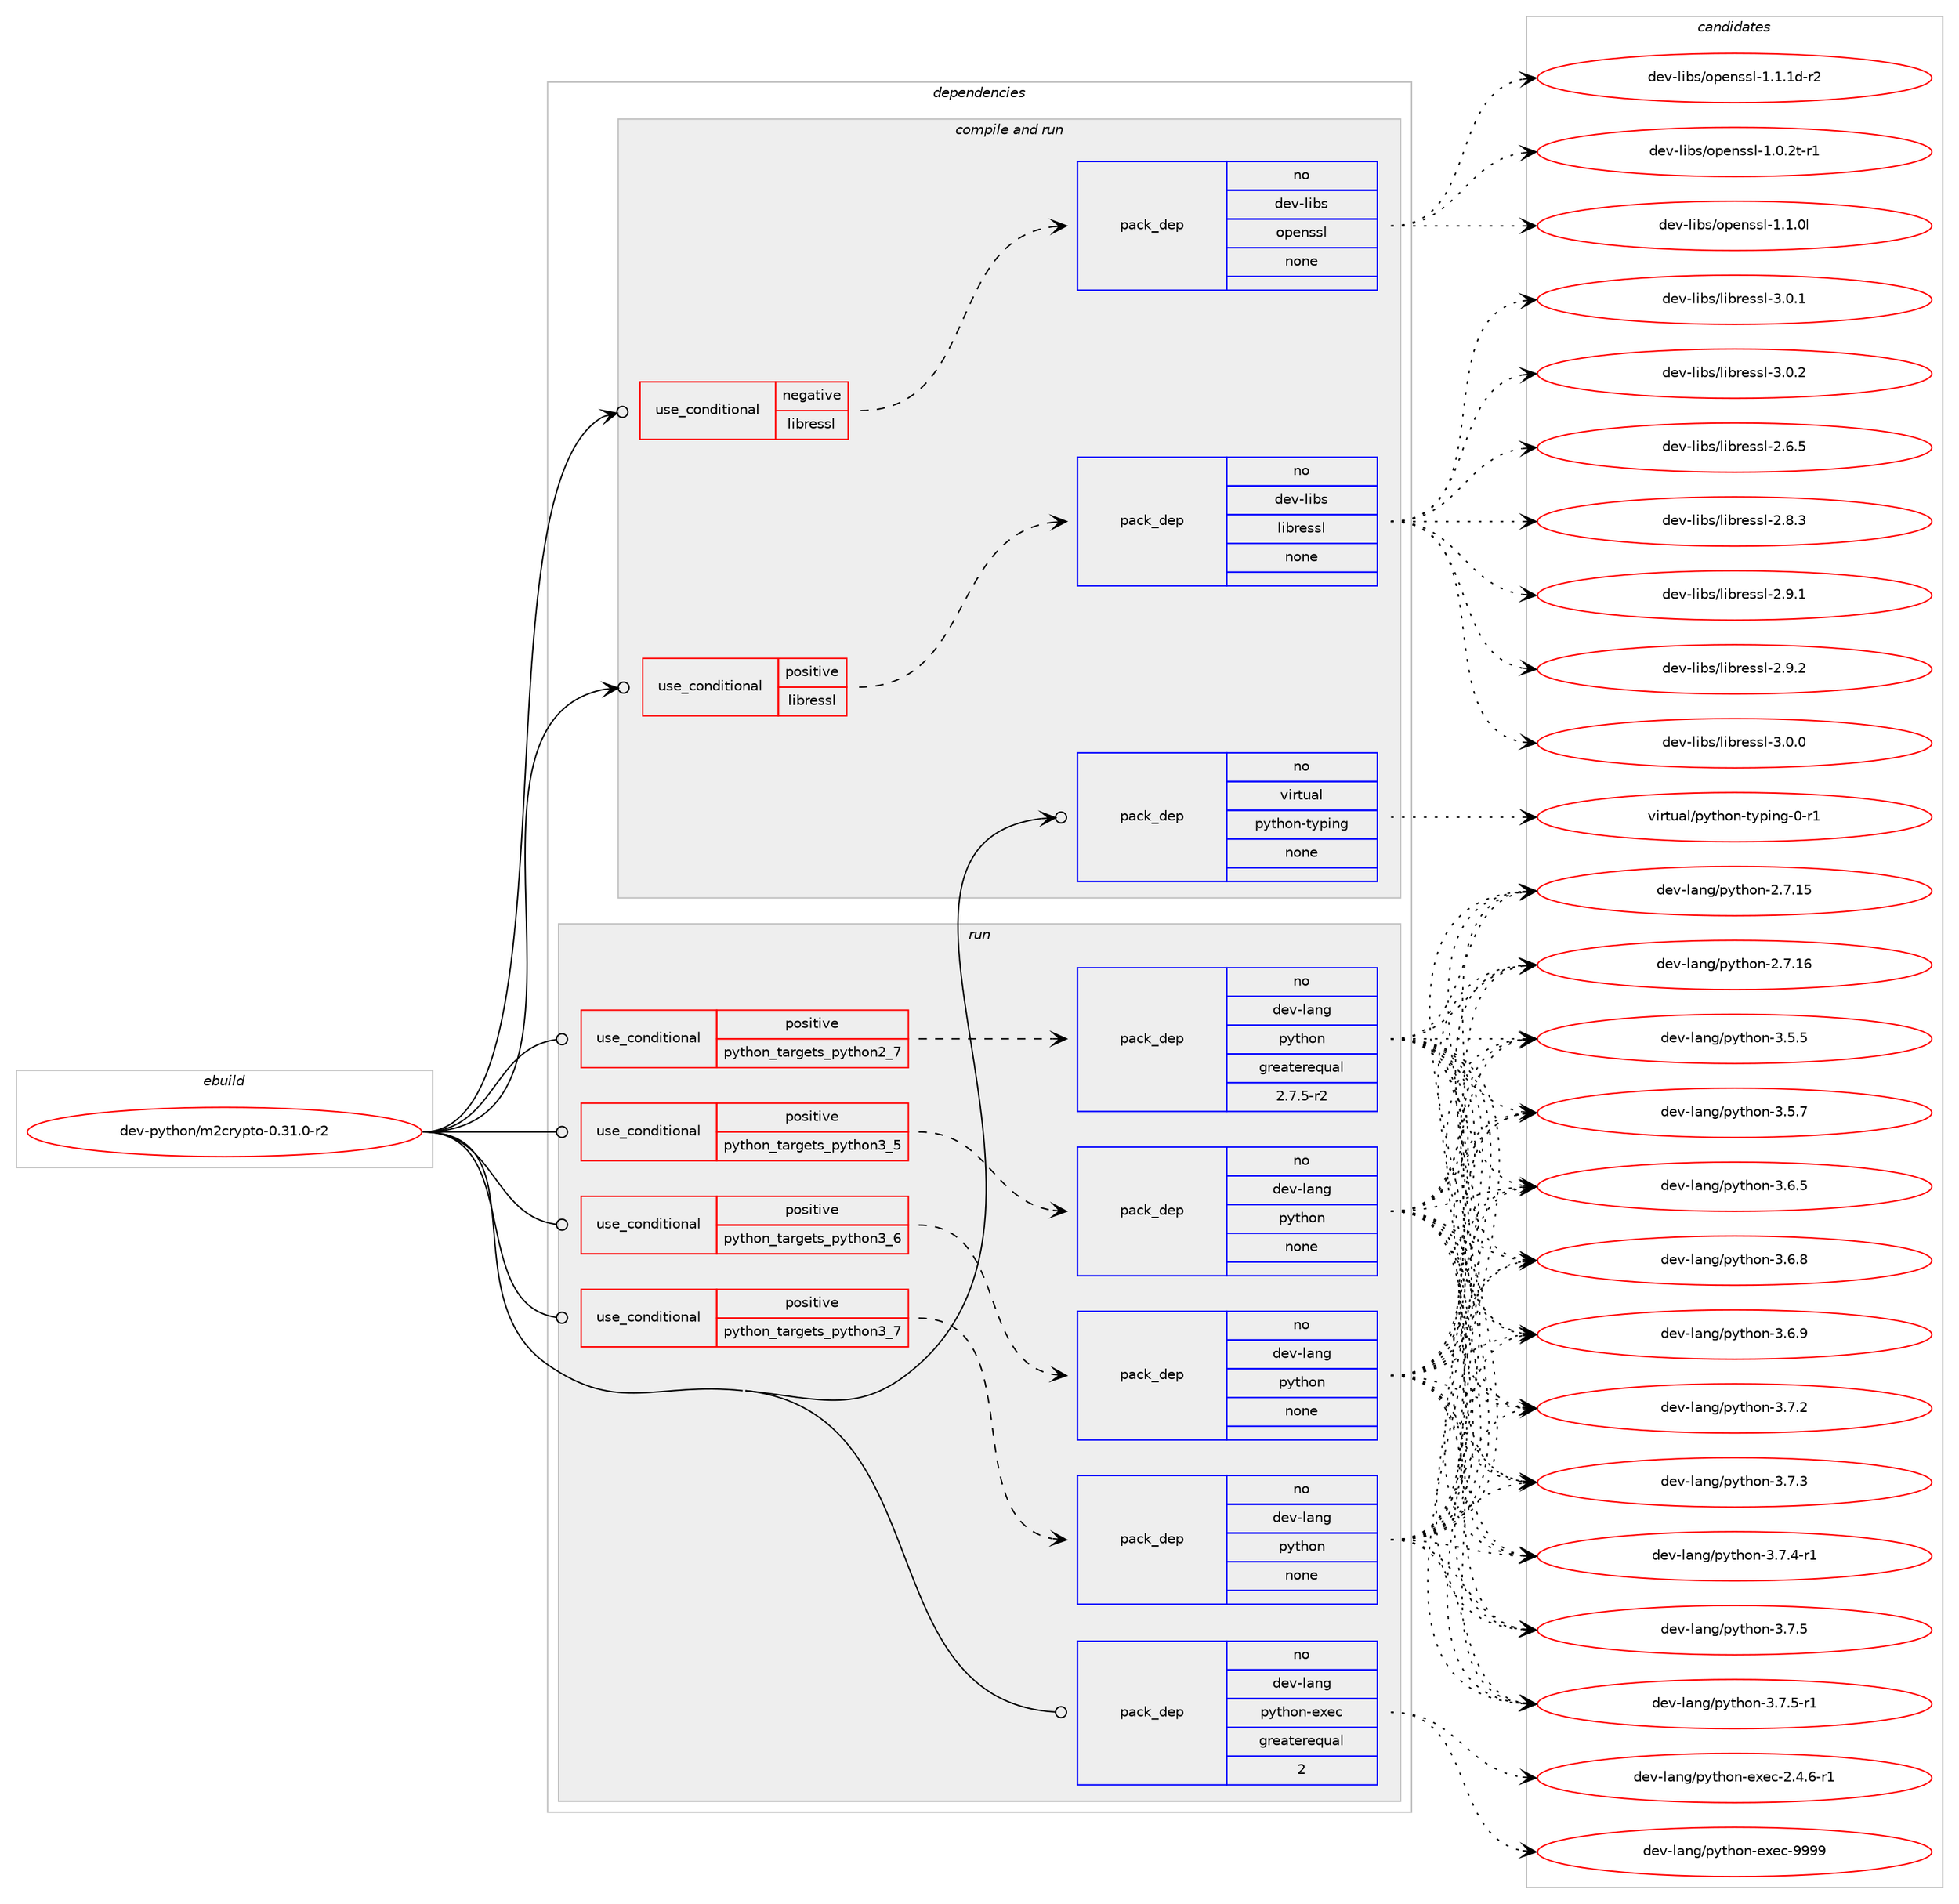 digraph prolog {

# *************
# Graph options
# *************

newrank=true;
concentrate=true;
compound=true;
graph [rankdir=LR,fontname=Helvetica,fontsize=10,ranksep=1.5];#, ranksep=2.5, nodesep=0.2];
edge  [arrowhead=vee];
node  [fontname=Helvetica,fontsize=10];

# **********
# The ebuild
# **********

subgraph cluster_leftcol {
color=gray;
rank=same;
label=<<i>ebuild</i>>;
id [label="dev-python/m2crypto-0.31.0-r2", color=red, width=4, href="../dev-python/m2crypto-0.31.0-r2.svg"];
}

# ****************
# The dependencies
# ****************

subgraph cluster_midcol {
color=gray;
label=<<i>dependencies</i>>;
subgraph cluster_compile {
fillcolor="#eeeeee";
style=filled;
label=<<i>compile</i>>;
}
subgraph cluster_compileandrun {
fillcolor="#eeeeee";
style=filled;
label=<<i>compile and run</i>>;
subgraph cond142206 {
dependency613639 [label=<<TABLE BORDER="0" CELLBORDER="1" CELLSPACING="0" CELLPADDING="4"><TR><TD ROWSPAN="3" CELLPADDING="10">use_conditional</TD></TR><TR><TD>negative</TD></TR><TR><TD>libressl</TD></TR></TABLE>>, shape=none, color=red];
subgraph pack459629 {
dependency613640 [label=<<TABLE BORDER="0" CELLBORDER="1" CELLSPACING="0" CELLPADDING="4" WIDTH="220"><TR><TD ROWSPAN="6" CELLPADDING="30">pack_dep</TD></TR><TR><TD WIDTH="110">no</TD></TR><TR><TD>dev-libs</TD></TR><TR><TD>openssl</TD></TR><TR><TD>none</TD></TR><TR><TD></TD></TR></TABLE>>, shape=none, color=blue];
}
dependency613639:e -> dependency613640:w [weight=20,style="dashed",arrowhead="vee"];
}
id:e -> dependency613639:w [weight=20,style="solid",arrowhead="odotvee"];
subgraph cond142207 {
dependency613641 [label=<<TABLE BORDER="0" CELLBORDER="1" CELLSPACING="0" CELLPADDING="4"><TR><TD ROWSPAN="3" CELLPADDING="10">use_conditional</TD></TR><TR><TD>positive</TD></TR><TR><TD>libressl</TD></TR></TABLE>>, shape=none, color=red];
subgraph pack459630 {
dependency613642 [label=<<TABLE BORDER="0" CELLBORDER="1" CELLSPACING="0" CELLPADDING="4" WIDTH="220"><TR><TD ROWSPAN="6" CELLPADDING="30">pack_dep</TD></TR><TR><TD WIDTH="110">no</TD></TR><TR><TD>dev-libs</TD></TR><TR><TD>libressl</TD></TR><TR><TD>none</TD></TR><TR><TD></TD></TR></TABLE>>, shape=none, color=blue];
}
dependency613641:e -> dependency613642:w [weight=20,style="dashed",arrowhead="vee"];
}
id:e -> dependency613641:w [weight=20,style="solid",arrowhead="odotvee"];
subgraph pack459631 {
dependency613643 [label=<<TABLE BORDER="0" CELLBORDER="1" CELLSPACING="0" CELLPADDING="4" WIDTH="220"><TR><TD ROWSPAN="6" CELLPADDING="30">pack_dep</TD></TR><TR><TD WIDTH="110">no</TD></TR><TR><TD>virtual</TD></TR><TR><TD>python-typing</TD></TR><TR><TD>none</TD></TR><TR><TD></TD></TR></TABLE>>, shape=none, color=blue];
}
id:e -> dependency613643:w [weight=20,style="solid",arrowhead="odotvee"];
}
subgraph cluster_run {
fillcolor="#eeeeee";
style=filled;
label=<<i>run</i>>;
subgraph cond142208 {
dependency613644 [label=<<TABLE BORDER="0" CELLBORDER="1" CELLSPACING="0" CELLPADDING="4"><TR><TD ROWSPAN="3" CELLPADDING="10">use_conditional</TD></TR><TR><TD>positive</TD></TR><TR><TD>python_targets_python2_7</TD></TR></TABLE>>, shape=none, color=red];
subgraph pack459632 {
dependency613645 [label=<<TABLE BORDER="0" CELLBORDER="1" CELLSPACING="0" CELLPADDING="4" WIDTH="220"><TR><TD ROWSPAN="6" CELLPADDING="30">pack_dep</TD></TR><TR><TD WIDTH="110">no</TD></TR><TR><TD>dev-lang</TD></TR><TR><TD>python</TD></TR><TR><TD>greaterequal</TD></TR><TR><TD>2.7.5-r2</TD></TR></TABLE>>, shape=none, color=blue];
}
dependency613644:e -> dependency613645:w [weight=20,style="dashed",arrowhead="vee"];
}
id:e -> dependency613644:w [weight=20,style="solid",arrowhead="odot"];
subgraph cond142209 {
dependency613646 [label=<<TABLE BORDER="0" CELLBORDER="1" CELLSPACING="0" CELLPADDING="4"><TR><TD ROWSPAN="3" CELLPADDING="10">use_conditional</TD></TR><TR><TD>positive</TD></TR><TR><TD>python_targets_python3_5</TD></TR></TABLE>>, shape=none, color=red];
subgraph pack459633 {
dependency613647 [label=<<TABLE BORDER="0" CELLBORDER="1" CELLSPACING="0" CELLPADDING="4" WIDTH="220"><TR><TD ROWSPAN="6" CELLPADDING="30">pack_dep</TD></TR><TR><TD WIDTH="110">no</TD></TR><TR><TD>dev-lang</TD></TR><TR><TD>python</TD></TR><TR><TD>none</TD></TR><TR><TD></TD></TR></TABLE>>, shape=none, color=blue];
}
dependency613646:e -> dependency613647:w [weight=20,style="dashed",arrowhead="vee"];
}
id:e -> dependency613646:w [weight=20,style="solid",arrowhead="odot"];
subgraph cond142210 {
dependency613648 [label=<<TABLE BORDER="0" CELLBORDER="1" CELLSPACING="0" CELLPADDING="4"><TR><TD ROWSPAN="3" CELLPADDING="10">use_conditional</TD></TR><TR><TD>positive</TD></TR><TR><TD>python_targets_python3_6</TD></TR></TABLE>>, shape=none, color=red];
subgraph pack459634 {
dependency613649 [label=<<TABLE BORDER="0" CELLBORDER="1" CELLSPACING="0" CELLPADDING="4" WIDTH="220"><TR><TD ROWSPAN="6" CELLPADDING="30">pack_dep</TD></TR><TR><TD WIDTH="110">no</TD></TR><TR><TD>dev-lang</TD></TR><TR><TD>python</TD></TR><TR><TD>none</TD></TR><TR><TD></TD></TR></TABLE>>, shape=none, color=blue];
}
dependency613648:e -> dependency613649:w [weight=20,style="dashed",arrowhead="vee"];
}
id:e -> dependency613648:w [weight=20,style="solid",arrowhead="odot"];
subgraph cond142211 {
dependency613650 [label=<<TABLE BORDER="0" CELLBORDER="1" CELLSPACING="0" CELLPADDING="4"><TR><TD ROWSPAN="3" CELLPADDING="10">use_conditional</TD></TR><TR><TD>positive</TD></TR><TR><TD>python_targets_python3_7</TD></TR></TABLE>>, shape=none, color=red];
subgraph pack459635 {
dependency613651 [label=<<TABLE BORDER="0" CELLBORDER="1" CELLSPACING="0" CELLPADDING="4" WIDTH="220"><TR><TD ROWSPAN="6" CELLPADDING="30">pack_dep</TD></TR><TR><TD WIDTH="110">no</TD></TR><TR><TD>dev-lang</TD></TR><TR><TD>python</TD></TR><TR><TD>none</TD></TR><TR><TD></TD></TR></TABLE>>, shape=none, color=blue];
}
dependency613650:e -> dependency613651:w [weight=20,style="dashed",arrowhead="vee"];
}
id:e -> dependency613650:w [weight=20,style="solid",arrowhead="odot"];
subgraph pack459636 {
dependency613652 [label=<<TABLE BORDER="0" CELLBORDER="1" CELLSPACING="0" CELLPADDING="4" WIDTH="220"><TR><TD ROWSPAN="6" CELLPADDING="30">pack_dep</TD></TR><TR><TD WIDTH="110">no</TD></TR><TR><TD>dev-lang</TD></TR><TR><TD>python-exec</TD></TR><TR><TD>greaterequal</TD></TR><TR><TD>2</TD></TR></TABLE>>, shape=none, color=blue];
}
id:e -> dependency613652:w [weight=20,style="solid",arrowhead="odot"];
}
}

# **************
# The candidates
# **************

subgraph cluster_choices {
rank=same;
color=gray;
label=<<i>candidates</i>>;

subgraph choice459629 {
color=black;
nodesep=1;
choice1001011184510810598115471111121011101151151084549464846501164511449 [label="dev-libs/openssl-1.0.2t-r1", color=red, width=4,href="../dev-libs/openssl-1.0.2t-r1.svg"];
choice100101118451081059811547111112101110115115108454946494648108 [label="dev-libs/openssl-1.1.0l", color=red, width=4,href="../dev-libs/openssl-1.1.0l.svg"];
choice1001011184510810598115471111121011101151151084549464946491004511450 [label="dev-libs/openssl-1.1.1d-r2", color=red, width=4,href="../dev-libs/openssl-1.1.1d-r2.svg"];
dependency613640:e -> choice1001011184510810598115471111121011101151151084549464846501164511449:w [style=dotted,weight="100"];
dependency613640:e -> choice100101118451081059811547111112101110115115108454946494648108:w [style=dotted,weight="100"];
dependency613640:e -> choice1001011184510810598115471111121011101151151084549464946491004511450:w [style=dotted,weight="100"];
}
subgraph choice459630 {
color=black;
nodesep=1;
choice10010111845108105981154710810598114101115115108455046544653 [label="dev-libs/libressl-2.6.5", color=red, width=4,href="../dev-libs/libressl-2.6.5.svg"];
choice10010111845108105981154710810598114101115115108455046564651 [label="dev-libs/libressl-2.8.3", color=red, width=4,href="../dev-libs/libressl-2.8.3.svg"];
choice10010111845108105981154710810598114101115115108455046574649 [label="dev-libs/libressl-2.9.1", color=red, width=4,href="../dev-libs/libressl-2.9.1.svg"];
choice10010111845108105981154710810598114101115115108455046574650 [label="dev-libs/libressl-2.9.2", color=red, width=4,href="../dev-libs/libressl-2.9.2.svg"];
choice10010111845108105981154710810598114101115115108455146484648 [label="dev-libs/libressl-3.0.0", color=red, width=4,href="../dev-libs/libressl-3.0.0.svg"];
choice10010111845108105981154710810598114101115115108455146484649 [label="dev-libs/libressl-3.0.1", color=red, width=4,href="../dev-libs/libressl-3.0.1.svg"];
choice10010111845108105981154710810598114101115115108455146484650 [label="dev-libs/libressl-3.0.2", color=red, width=4,href="../dev-libs/libressl-3.0.2.svg"];
dependency613642:e -> choice10010111845108105981154710810598114101115115108455046544653:w [style=dotted,weight="100"];
dependency613642:e -> choice10010111845108105981154710810598114101115115108455046564651:w [style=dotted,weight="100"];
dependency613642:e -> choice10010111845108105981154710810598114101115115108455046574649:w [style=dotted,weight="100"];
dependency613642:e -> choice10010111845108105981154710810598114101115115108455046574650:w [style=dotted,weight="100"];
dependency613642:e -> choice10010111845108105981154710810598114101115115108455146484648:w [style=dotted,weight="100"];
dependency613642:e -> choice10010111845108105981154710810598114101115115108455146484649:w [style=dotted,weight="100"];
dependency613642:e -> choice10010111845108105981154710810598114101115115108455146484650:w [style=dotted,weight="100"];
}
subgraph choice459631 {
color=black;
nodesep=1;
choice11810511411611797108471121211161041111104511612111210511010345484511449 [label="virtual/python-typing-0-r1", color=red, width=4,href="../virtual/python-typing-0-r1.svg"];
dependency613643:e -> choice11810511411611797108471121211161041111104511612111210511010345484511449:w [style=dotted,weight="100"];
}
subgraph choice459632 {
color=black;
nodesep=1;
choice10010111845108971101034711212111610411111045504655464953 [label="dev-lang/python-2.7.15", color=red, width=4,href="../dev-lang/python-2.7.15.svg"];
choice10010111845108971101034711212111610411111045504655464954 [label="dev-lang/python-2.7.16", color=red, width=4,href="../dev-lang/python-2.7.16.svg"];
choice100101118451089711010347112121116104111110455146534653 [label="dev-lang/python-3.5.5", color=red, width=4,href="../dev-lang/python-3.5.5.svg"];
choice100101118451089711010347112121116104111110455146534655 [label="dev-lang/python-3.5.7", color=red, width=4,href="../dev-lang/python-3.5.7.svg"];
choice100101118451089711010347112121116104111110455146544653 [label="dev-lang/python-3.6.5", color=red, width=4,href="../dev-lang/python-3.6.5.svg"];
choice100101118451089711010347112121116104111110455146544656 [label="dev-lang/python-3.6.8", color=red, width=4,href="../dev-lang/python-3.6.8.svg"];
choice100101118451089711010347112121116104111110455146544657 [label="dev-lang/python-3.6.9", color=red, width=4,href="../dev-lang/python-3.6.9.svg"];
choice100101118451089711010347112121116104111110455146554650 [label="dev-lang/python-3.7.2", color=red, width=4,href="../dev-lang/python-3.7.2.svg"];
choice100101118451089711010347112121116104111110455146554651 [label="dev-lang/python-3.7.3", color=red, width=4,href="../dev-lang/python-3.7.3.svg"];
choice1001011184510897110103471121211161041111104551465546524511449 [label="dev-lang/python-3.7.4-r1", color=red, width=4,href="../dev-lang/python-3.7.4-r1.svg"];
choice100101118451089711010347112121116104111110455146554653 [label="dev-lang/python-3.7.5", color=red, width=4,href="../dev-lang/python-3.7.5.svg"];
choice1001011184510897110103471121211161041111104551465546534511449 [label="dev-lang/python-3.7.5-r1", color=red, width=4,href="../dev-lang/python-3.7.5-r1.svg"];
dependency613645:e -> choice10010111845108971101034711212111610411111045504655464953:w [style=dotted,weight="100"];
dependency613645:e -> choice10010111845108971101034711212111610411111045504655464954:w [style=dotted,weight="100"];
dependency613645:e -> choice100101118451089711010347112121116104111110455146534653:w [style=dotted,weight="100"];
dependency613645:e -> choice100101118451089711010347112121116104111110455146534655:w [style=dotted,weight="100"];
dependency613645:e -> choice100101118451089711010347112121116104111110455146544653:w [style=dotted,weight="100"];
dependency613645:e -> choice100101118451089711010347112121116104111110455146544656:w [style=dotted,weight="100"];
dependency613645:e -> choice100101118451089711010347112121116104111110455146544657:w [style=dotted,weight="100"];
dependency613645:e -> choice100101118451089711010347112121116104111110455146554650:w [style=dotted,weight="100"];
dependency613645:e -> choice100101118451089711010347112121116104111110455146554651:w [style=dotted,weight="100"];
dependency613645:e -> choice1001011184510897110103471121211161041111104551465546524511449:w [style=dotted,weight="100"];
dependency613645:e -> choice100101118451089711010347112121116104111110455146554653:w [style=dotted,weight="100"];
dependency613645:e -> choice1001011184510897110103471121211161041111104551465546534511449:w [style=dotted,weight="100"];
}
subgraph choice459633 {
color=black;
nodesep=1;
choice10010111845108971101034711212111610411111045504655464953 [label="dev-lang/python-2.7.15", color=red, width=4,href="../dev-lang/python-2.7.15.svg"];
choice10010111845108971101034711212111610411111045504655464954 [label="dev-lang/python-2.7.16", color=red, width=4,href="../dev-lang/python-2.7.16.svg"];
choice100101118451089711010347112121116104111110455146534653 [label="dev-lang/python-3.5.5", color=red, width=4,href="../dev-lang/python-3.5.5.svg"];
choice100101118451089711010347112121116104111110455146534655 [label="dev-lang/python-3.5.7", color=red, width=4,href="../dev-lang/python-3.5.7.svg"];
choice100101118451089711010347112121116104111110455146544653 [label="dev-lang/python-3.6.5", color=red, width=4,href="../dev-lang/python-3.6.5.svg"];
choice100101118451089711010347112121116104111110455146544656 [label="dev-lang/python-3.6.8", color=red, width=4,href="../dev-lang/python-3.6.8.svg"];
choice100101118451089711010347112121116104111110455146544657 [label="dev-lang/python-3.6.9", color=red, width=4,href="../dev-lang/python-3.6.9.svg"];
choice100101118451089711010347112121116104111110455146554650 [label="dev-lang/python-3.7.2", color=red, width=4,href="../dev-lang/python-3.7.2.svg"];
choice100101118451089711010347112121116104111110455146554651 [label="dev-lang/python-3.7.3", color=red, width=4,href="../dev-lang/python-3.7.3.svg"];
choice1001011184510897110103471121211161041111104551465546524511449 [label="dev-lang/python-3.7.4-r1", color=red, width=4,href="../dev-lang/python-3.7.4-r1.svg"];
choice100101118451089711010347112121116104111110455146554653 [label="dev-lang/python-3.7.5", color=red, width=4,href="../dev-lang/python-3.7.5.svg"];
choice1001011184510897110103471121211161041111104551465546534511449 [label="dev-lang/python-3.7.5-r1", color=red, width=4,href="../dev-lang/python-3.7.5-r1.svg"];
dependency613647:e -> choice10010111845108971101034711212111610411111045504655464953:w [style=dotted,weight="100"];
dependency613647:e -> choice10010111845108971101034711212111610411111045504655464954:w [style=dotted,weight="100"];
dependency613647:e -> choice100101118451089711010347112121116104111110455146534653:w [style=dotted,weight="100"];
dependency613647:e -> choice100101118451089711010347112121116104111110455146534655:w [style=dotted,weight="100"];
dependency613647:e -> choice100101118451089711010347112121116104111110455146544653:w [style=dotted,weight="100"];
dependency613647:e -> choice100101118451089711010347112121116104111110455146544656:w [style=dotted,weight="100"];
dependency613647:e -> choice100101118451089711010347112121116104111110455146544657:w [style=dotted,weight="100"];
dependency613647:e -> choice100101118451089711010347112121116104111110455146554650:w [style=dotted,weight="100"];
dependency613647:e -> choice100101118451089711010347112121116104111110455146554651:w [style=dotted,weight="100"];
dependency613647:e -> choice1001011184510897110103471121211161041111104551465546524511449:w [style=dotted,weight="100"];
dependency613647:e -> choice100101118451089711010347112121116104111110455146554653:w [style=dotted,weight="100"];
dependency613647:e -> choice1001011184510897110103471121211161041111104551465546534511449:w [style=dotted,weight="100"];
}
subgraph choice459634 {
color=black;
nodesep=1;
choice10010111845108971101034711212111610411111045504655464953 [label="dev-lang/python-2.7.15", color=red, width=4,href="../dev-lang/python-2.7.15.svg"];
choice10010111845108971101034711212111610411111045504655464954 [label="dev-lang/python-2.7.16", color=red, width=4,href="../dev-lang/python-2.7.16.svg"];
choice100101118451089711010347112121116104111110455146534653 [label="dev-lang/python-3.5.5", color=red, width=4,href="../dev-lang/python-3.5.5.svg"];
choice100101118451089711010347112121116104111110455146534655 [label="dev-lang/python-3.5.7", color=red, width=4,href="../dev-lang/python-3.5.7.svg"];
choice100101118451089711010347112121116104111110455146544653 [label="dev-lang/python-3.6.5", color=red, width=4,href="../dev-lang/python-3.6.5.svg"];
choice100101118451089711010347112121116104111110455146544656 [label="dev-lang/python-3.6.8", color=red, width=4,href="../dev-lang/python-3.6.8.svg"];
choice100101118451089711010347112121116104111110455146544657 [label="dev-lang/python-3.6.9", color=red, width=4,href="../dev-lang/python-3.6.9.svg"];
choice100101118451089711010347112121116104111110455146554650 [label="dev-lang/python-3.7.2", color=red, width=4,href="../dev-lang/python-3.7.2.svg"];
choice100101118451089711010347112121116104111110455146554651 [label="dev-lang/python-3.7.3", color=red, width=4,href="../dev-lang/python-3.7.3.svg"];
choice1001011184510897110103471121211161041111104551465546524511449 [label="dev-lang/python-3.7.4-r1", color=red, width=4,href="../dev-lang/python-3.7.4-r1.svg"];
choice100101118451089711010347112121116104111110455146554653 [label="dev-lang/python-3.7.5", color=red, width=4,href="../dev-lang/python-3.7.5.svg"];
choice1001011184510897110103471121211161041111104551465546534511449 [label="dev-lang/python-3.7.5-r1", color=red, width=4,href="../dev-lang/python-3.7.5-r1.svg"];
dependency613649:e -> choice10010111845108971101034711212111610411111045504655464953:w [style=dotted,weight="100"];
dependency613649:e -> choice10010111845108971101034711212111610411111045504655464954:w [style=dotted,weight="100"];
dependency613649:e -> choice100101118451089711010347112121116104111110455146534653:w [style=dotted,weight="100"];
dependency613649:e -> choice100101118451089711010347112121116104111110455146534655:w [style=dotted,weight="100"];
dependency613649:e -> choice100101118451089711010347112121116104111110455146544653:w [style=dotted,weight="100"];
dependency613649:e -> choice100101118451089711010347112121116104111110455146544656:w [style=dotted,weight="100"];
dependency613649:e -> choice100101118451089711010347112121116104111110455146544657:w [style=dotted,weight="100"];
dependency613649:e -> choice100101118451089711010347112121116104111110455146554650:w [style=dotted,weight="100"];
dependency613649:e -> choice100101118451089711010347112121116104111110455146554651:w [style=dotted,weight="100"];
dependency613649:e -> choice1001011184510897110103471121211161041111104551465546524511449:w [style=dotted,weight="100"];
dependency613649:e -> choice100101118451089711010347112121116104111110455146554653:w [style=dotted,weight="100"];
dependency613649:e -> choice1001011184510897110103471121211161041111104551465546534511449:w [style=dotted,weight="100"];
}
subgraph choice459635 {
color=black;
nodesep=1;
choice10010111845108971101034711212111610411111045504655464953 [label="dev-lang/python-2.7.15", color=red, width=4,href="../dev-lang/python-2.7.15.svg"];
choice10010111845108971101034711212111610411111045504655464954 [label="dev-lang/python-2.7.16", color=red, width=4,href="../dev-lang/python-2.7.16.svg"];
choice100101118451089711010347112121116104111110455146534653 [label="dev-lang/python-3.5.5", color=red, width=4,href="../dev-lang/python-3.5.5.svg"];
choice100101118451089711010347112121116104111110455146534655 [label="dev-lang/python-3.5.7", color=red, width=4,href="../dev-lang/python-3.5.7.svg"];
choice100101118451089711010347112121116104111110455146544653 [label="dev-lang/python-3.6.5", color=red, width=4,href="../dev-lang/python-3.6.5.svg"];
choice100101118451089711010347112121116104111110455146544656 [label="dev-lang/python-3.6.8", color=red, width=4,href="../dev-lang/python-3.6.8.svg"];
choice100101118451089711010347112121116104111110455146544657 [label="dev-lang/python-3.6.9", color=red, width=4,href="../dev-lang/python-3.6.9.svg"];
choice100101118451089711010347112121116104111110455146554650 [label="dev-lang/python-3.7.2", color=red, width=4,href="../dev-lang/python-3.7.2.svg"];
choice100101118451089711010347112121116104111110455146554651 [label="dev-lang/python-3.7.3", color=red, width=4,href="../dev-lang/python-3.7.3.svg"];
choice1001011184510897110103471121211161041111104551465546524511449 [label="dev-lang/python-3.7.4-r1", color=red, width=4,href="../dev-lang/python-3.7.4-r1.svg"];
choice100101118451089711010347112121116104111110455146554653 [label="dev-lang/python-3.7.5", color=red, width=4,href="../dev-lang/python-3.7.5.svg"];
choice1001011184510897110103471121211161041111104551465546534511449 [label="dev-lang/python-3.7.5-r1", color=red, width=4,href="../dev-lang/python-3.7.5-r1.svg"];
dependency613651:e -> choice10010111845108971101034711212111610411111045504655464953:w [style=dotted,weight="100"];
dependency613651:e -> choice10010111845108971101034711212111610411111045504655464954:w [style=dotted,weight="100"];
dependency613651:e -> choice100101118451089711010347112121116104111110455146534653:w [style=dotted,weight="100"];
dependency613651:e -> choice100101118451089711010347112121116104111110455146534655:w [style=dotted,weight="100"];
dependency613651:e -> choice100101118451089711010347112121116104111110455146544653:w [style=dotted,weight="100"];
dependency613651:e -> choice100101118451089711010347112121116104111110455146544656:w [style=dotted,weight="100"];
dependency613651:e -> choice100101118451089711010347112121116104111110455146544657:w [style=dotted,weight="100"];
dependency613651:e -> choice100101118451089711010347112121116104111110455146554650:w [style=dotted,weight="100"];
dependency613651:e -> choice100101118451089711010347112121116104111110455146554651:w [style=dotted,weight="100"];
dependency613651:e -> choice1001011184510897110103471121211161041111104551465546524511449:w [style=dotted,weight="100"];
dependency613651:e -> choice100101118451089711010347112121116104111110455146554653:w [style=dotted,weight="100"];
dependency613651:e -> choice1001011184510897110103471121211161041111104551465546534511449:w [style=dotted,weight="100"];
}
subgraph choice459636 {
color=black;
nodesep=1;
choice10010111845108971101034711212111610411111045101120101994550465246544511449 [label="dev-lang/python-exec-2.4.6-r1", color=red, width=4,href="../dev-lang/python-exec-2.4.6-r1.svg"];
choice10010111845108971101034711212111610411111045101120101994557575757 [label="dev-lang/python-exec-9999", color=red, width=4,href="../dev-lang/python-exec-9999.svg"];
dependency613652:e -> choice10010111845108971101034711212111610411111045101120101994550465246544511449:w [style=dotted,weight="100"];
dependency613652:e -> choice10010111845108971101034711212111610411111045101120101994557575757:w [style=dotted,weight="100"];
}
}

}
